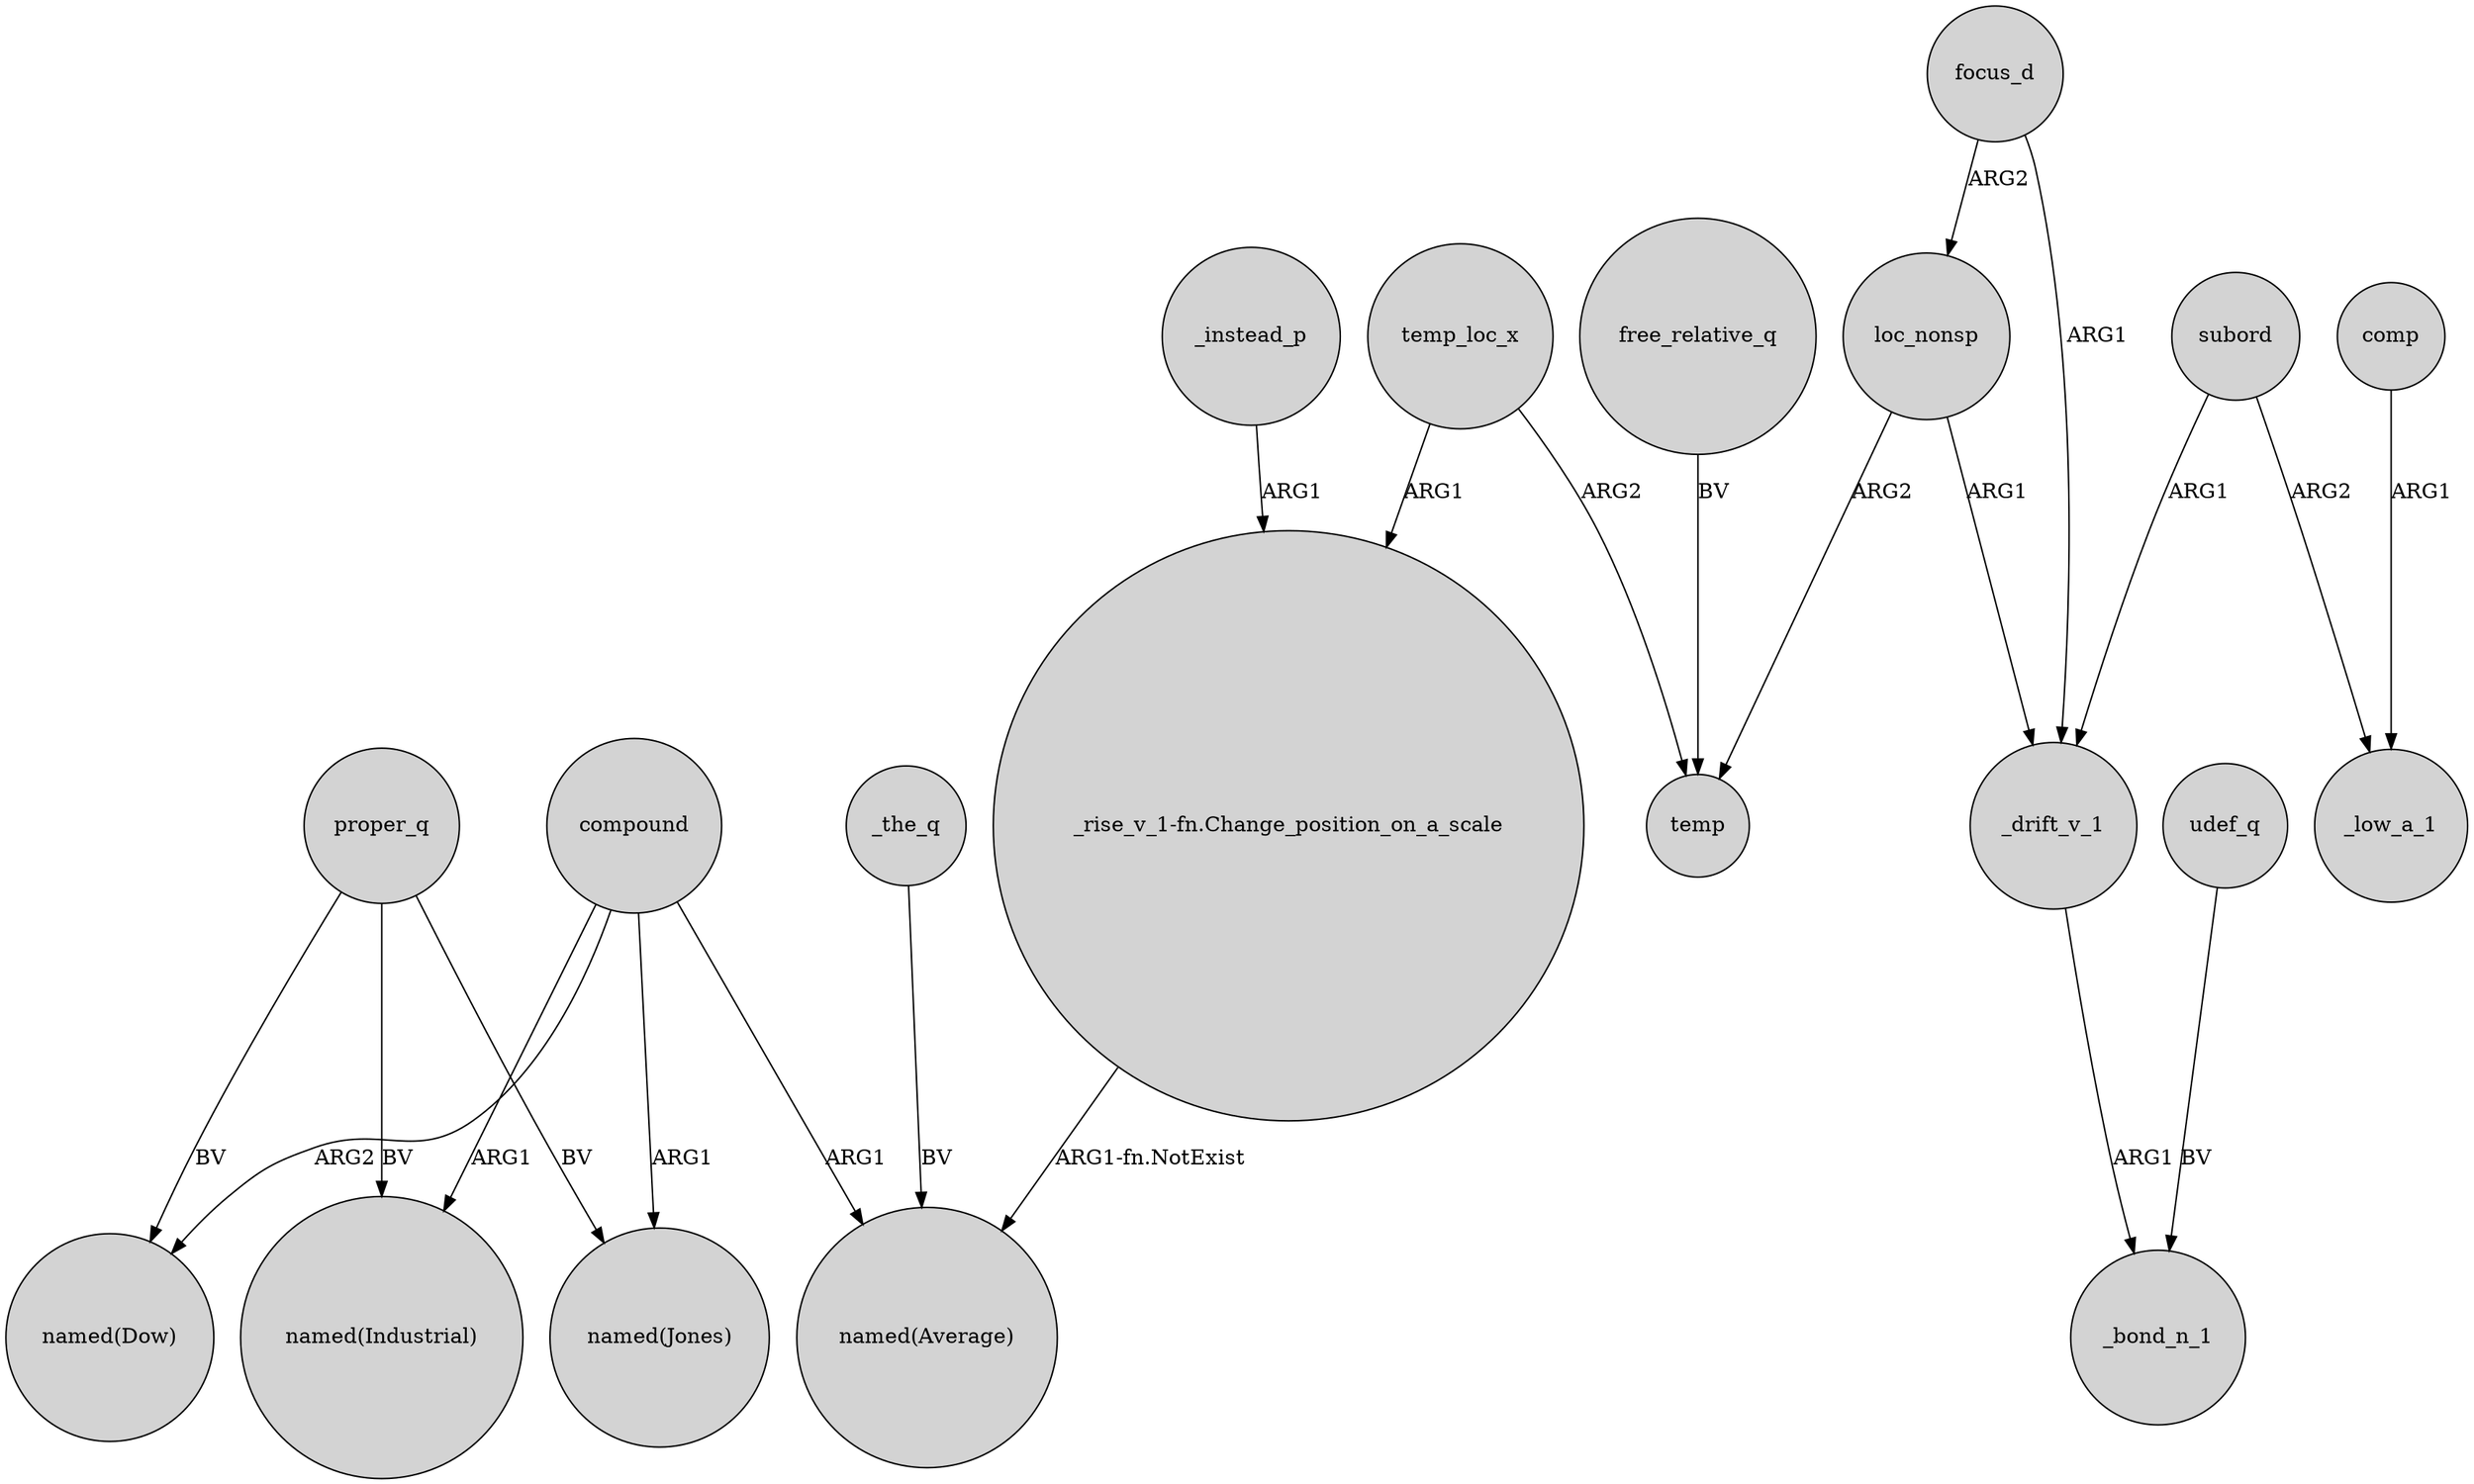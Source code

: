 digraph {
	node [shape=circle style=filled]
	compound -> "named(Industrial)" [label=ARG1]
	focus_d -> loc_nonsp [label=ARG2]
	compound -> "named(Dow)" [label=ARG2]
	subord -> _low_a_1 [label=ARG2]
	"_rise_v_1-fn.Change_position_on_a_scale" -> "named(Average)" [label="ARG1-fn.NotExist"]
	proper_q -> "named(Dow)" [label=BV]
	compound -> "named(Average)" [label=ARG1]
	temp_loc_x -> "_rise_v_1-fn.Change_position_on_a_scale" [label=ARG1]
	_instead_p -> "_rise_v_1-fn.Change_position_on_a_scale" [label=ARG1]
	proper_q -> "named(Industrial)" [label=BV]
	temp_loc_x -> temp [label=ARG2]
	loc_nonsp -> temp [label=ARG2]
	proper_q -> "named(Jones)" [label=BV]
	udef_q -> _bond_n_1 [label=BV]
	focus_d -> _drift_v_1 [label=ARG1]
	_drift_v_1 -> _bond_n_1 [label=ARG1]
	subord -> _drift_v_1 [label=ARG1]
	loc_nonsp -> _drift_v_1 [label=ARG1]
	compound -> "named(Jones)" [label=ARG1]
	_the_q -> "named(Average)" [label=BV]
	free_relative_q -> temp [label=BV]
	comp -> _low_a_1 [label=ARG1]
}
